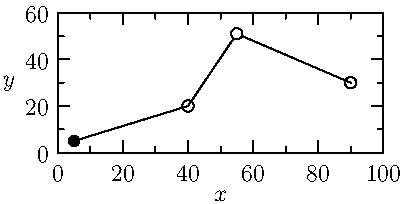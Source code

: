 import graph;

size(200,100,IgnoreAspect);

markroutine marks() {
  return new void(picture pic=currentpicture, frame f, path g) {
    path p=scale(1mm)*unitcircle;
    for(int i=0; i <= length(g); ++i) {
      pair z=point(g,i);
      frame f;
      if(i % 4 == 0) {
        fill(f,p);
        add(pic,f,z);
      } else {
        if(z.y > 50) {
          pic.add(new void(frame F, transform t) {
              path q=shift(t*z)*p;
              unfill(F,q);
              draw(F,q);
            });
        } else {
          draw(f,p);
          add(pic,f,z);
        }
      }
    }
  };
}

pair[] f={(5,5),(40,20),(55,51),(90,30)};

draw(graph(f),marker(marks()));

scale(true);

xaxis("$x$",BottomTop,LeftTicks);
yaxis("$y$",LeftRight,RightTicks);
